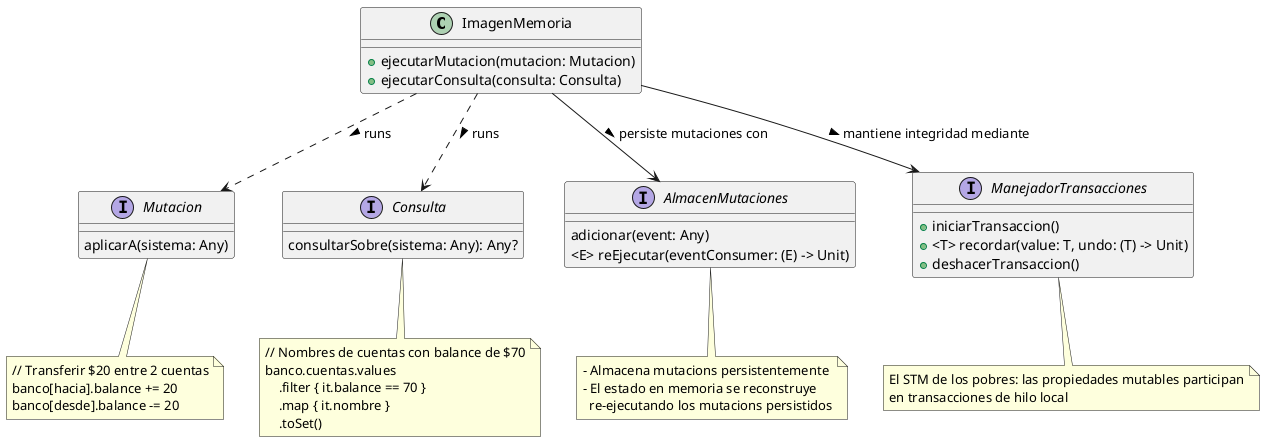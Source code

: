 @startuml

class ImagenMemoria {
    + ejecutarMutacion(mutacion: Mutacion)
    + ejecutarConsulta(consulta: Consulta)
}
ImagenMemoria ..> Mutacion: runs >
ImagenMemoria ..> Consulta: runs >
ImagenMemoria --> AlmacenMutaciones: persiste mutaciones con >
ImagenMemoria --> ManejadorTransacciones: mantiene integridad mediante >

together {
    interface AlmacenMutaciones {
        adicionar(event: Any)
        <E> reEjecutar(eventConsumer: (E) -> Unit)
    }
    note bottom of AlmacenMutaciones
        - Almacena mutacions persistentemente
        - El estado en memoria se reconstruye
          re-ejecutando los mutacions persistidos
    end note
    interface ManejadorTransacciones {
        + iniciarTransaccion()
        + <T> recordar(value: T, undo: (T) -> Unit)
        + deshacerTransaccion()
    }
    note bottom of ManejadorTransacciones
        El STM de los pobres: las propiedades mutables participan
        en transacciones de hilo local
    end note
}

together {
    interface Mutacion {
        aplicarA(sistema: Any)
    }
    note bottom of Mutacion
        // Transferir $20 entre 2 cuentas
        banco[hacia].balance += 20
        banco[desde].balance -= 20
    end note

    interface Consulta {
        consultarSobre(sistema: Any): Any?
    }
    note bottom of Consulta
        // Nombres de cuentas con balance de $70
        banco.cuentas.values
            .filter { it.balance == 70 }
            .map { it.nombre }
            .toSet()
    end note
}

@enduml